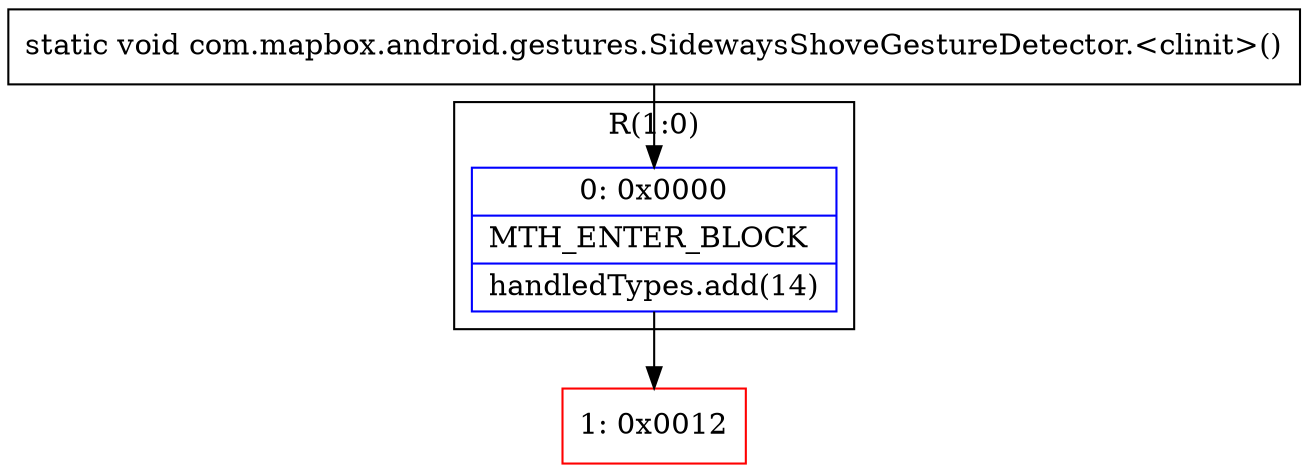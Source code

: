 digraph "CFG forcom.mapbox.android.gestures.SidewaysShoveGestureDetector.\<clinit\>()V" {
subgraph cluster_Region_839492840 {
label = "R(1:0)";
node [shape=record,color=blue];
Node_0 [shape=record,label="{0\:\ 0x0000|MTH_ENTER_BLOCK\l|handledTypes.add(14)\l}"];
}
Node_1 [shape=record,color=red,label="{1\:\ 0x0012}"];
MethodNode[shape=record,label="{static void com.mapbox.android.gestures.SidewaysShoveGestureDetector.\<clinit\>() }"];
MethodNode -> Node_0;
Node_0 -> Node_1;
}

